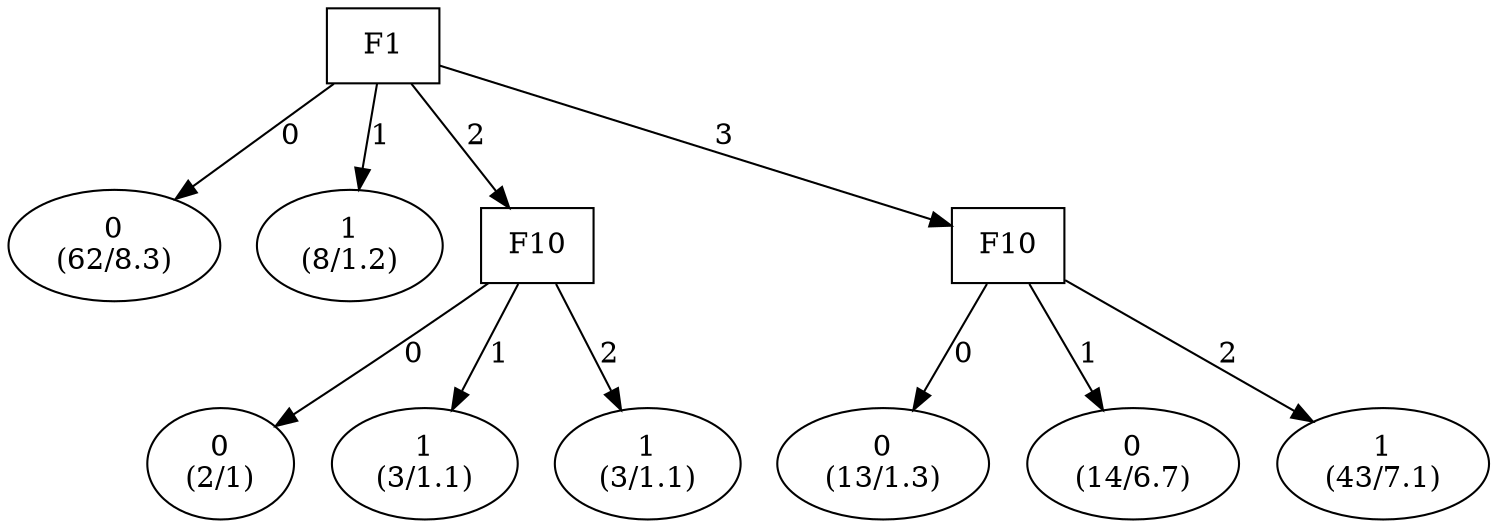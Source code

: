digraph YaDT {
n0 [ shape=box, label="F1\n"]
n0 -> n1 [label="0"]
n1 [ shape=ellipse, label="0\n(62/8.3)"]
n0 -> n2 [label="1"]
n2 [ shape=ellipse, label="1\n(8/1.2)"]
n0 -> n3 [label="2"]
n3 [ shape=box, label="F10\n"]
n3 -> n4 [label="0"]
n4 [ shape=ellipse, label="0\n(2/1)"]
n3 -> n5 [label="1"]
n5 [ shape=ellipse, label="1\n(3/1.1)"]
n3 -> n6 [label="2"]
n6 [ shape=ellipse, label="1\n(3/1.1)"]
n0 -> n8 [label="3"]
n8 [ shape=box, label="F10\n"]
n8 -> n9 [label="0"]
n9 [ shape=ellipse, label="0\n(13/1.3)"]
n8 -> n10 [label="1"]
n10 [ shape=ellipse, label="0\n(14/6.7)"]
n8 -> n11 [label="2"]
n11 [ shape=ellipse, label="1\n(43/7.1)"]
}
